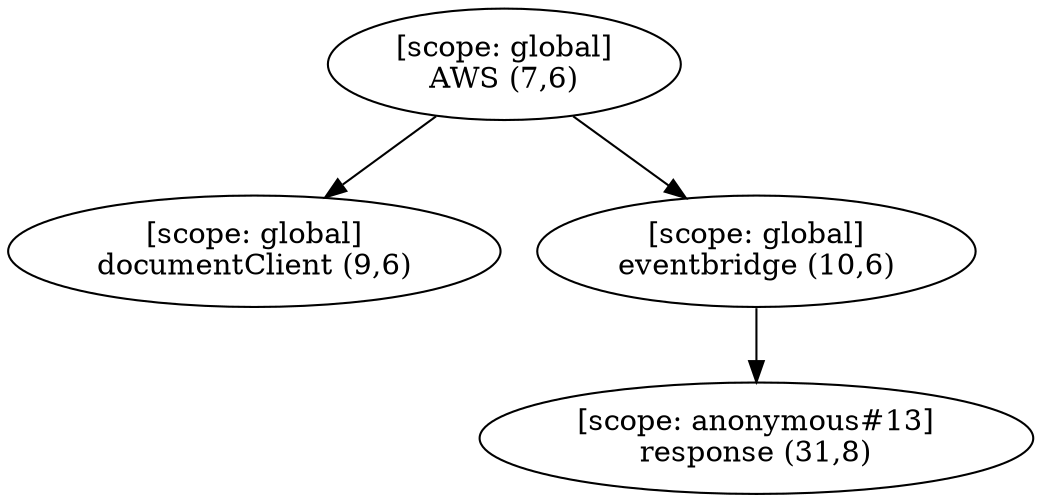 digraph G {
  graph [ rankdir =TB ];
subgraph global {
  graph [ label = "Scope [global]" ];
  "[scope: global]
AWS (7,6)";
  "[scope: global]
documentClient (9,6)";
  "[scope: global]
eventbridge (10,6)";
}

subgraph anonymous_13 {
  graph [ label = "Scope [anonymous_13]" ];
  "[scope: anonymous#13]
response (31,8)";
}

  "[scope: global]
AWS (7,6)" -> "[scope: global]
documentClient (9,6)";
  "[scope: global]
AWS (7,6)" -> "[scope: global]
eventbridge (10,6)";
  "[scope: global]
eventbridge (10,6)" -> "[scope: anonymous#13]
response (31,8)";
}

